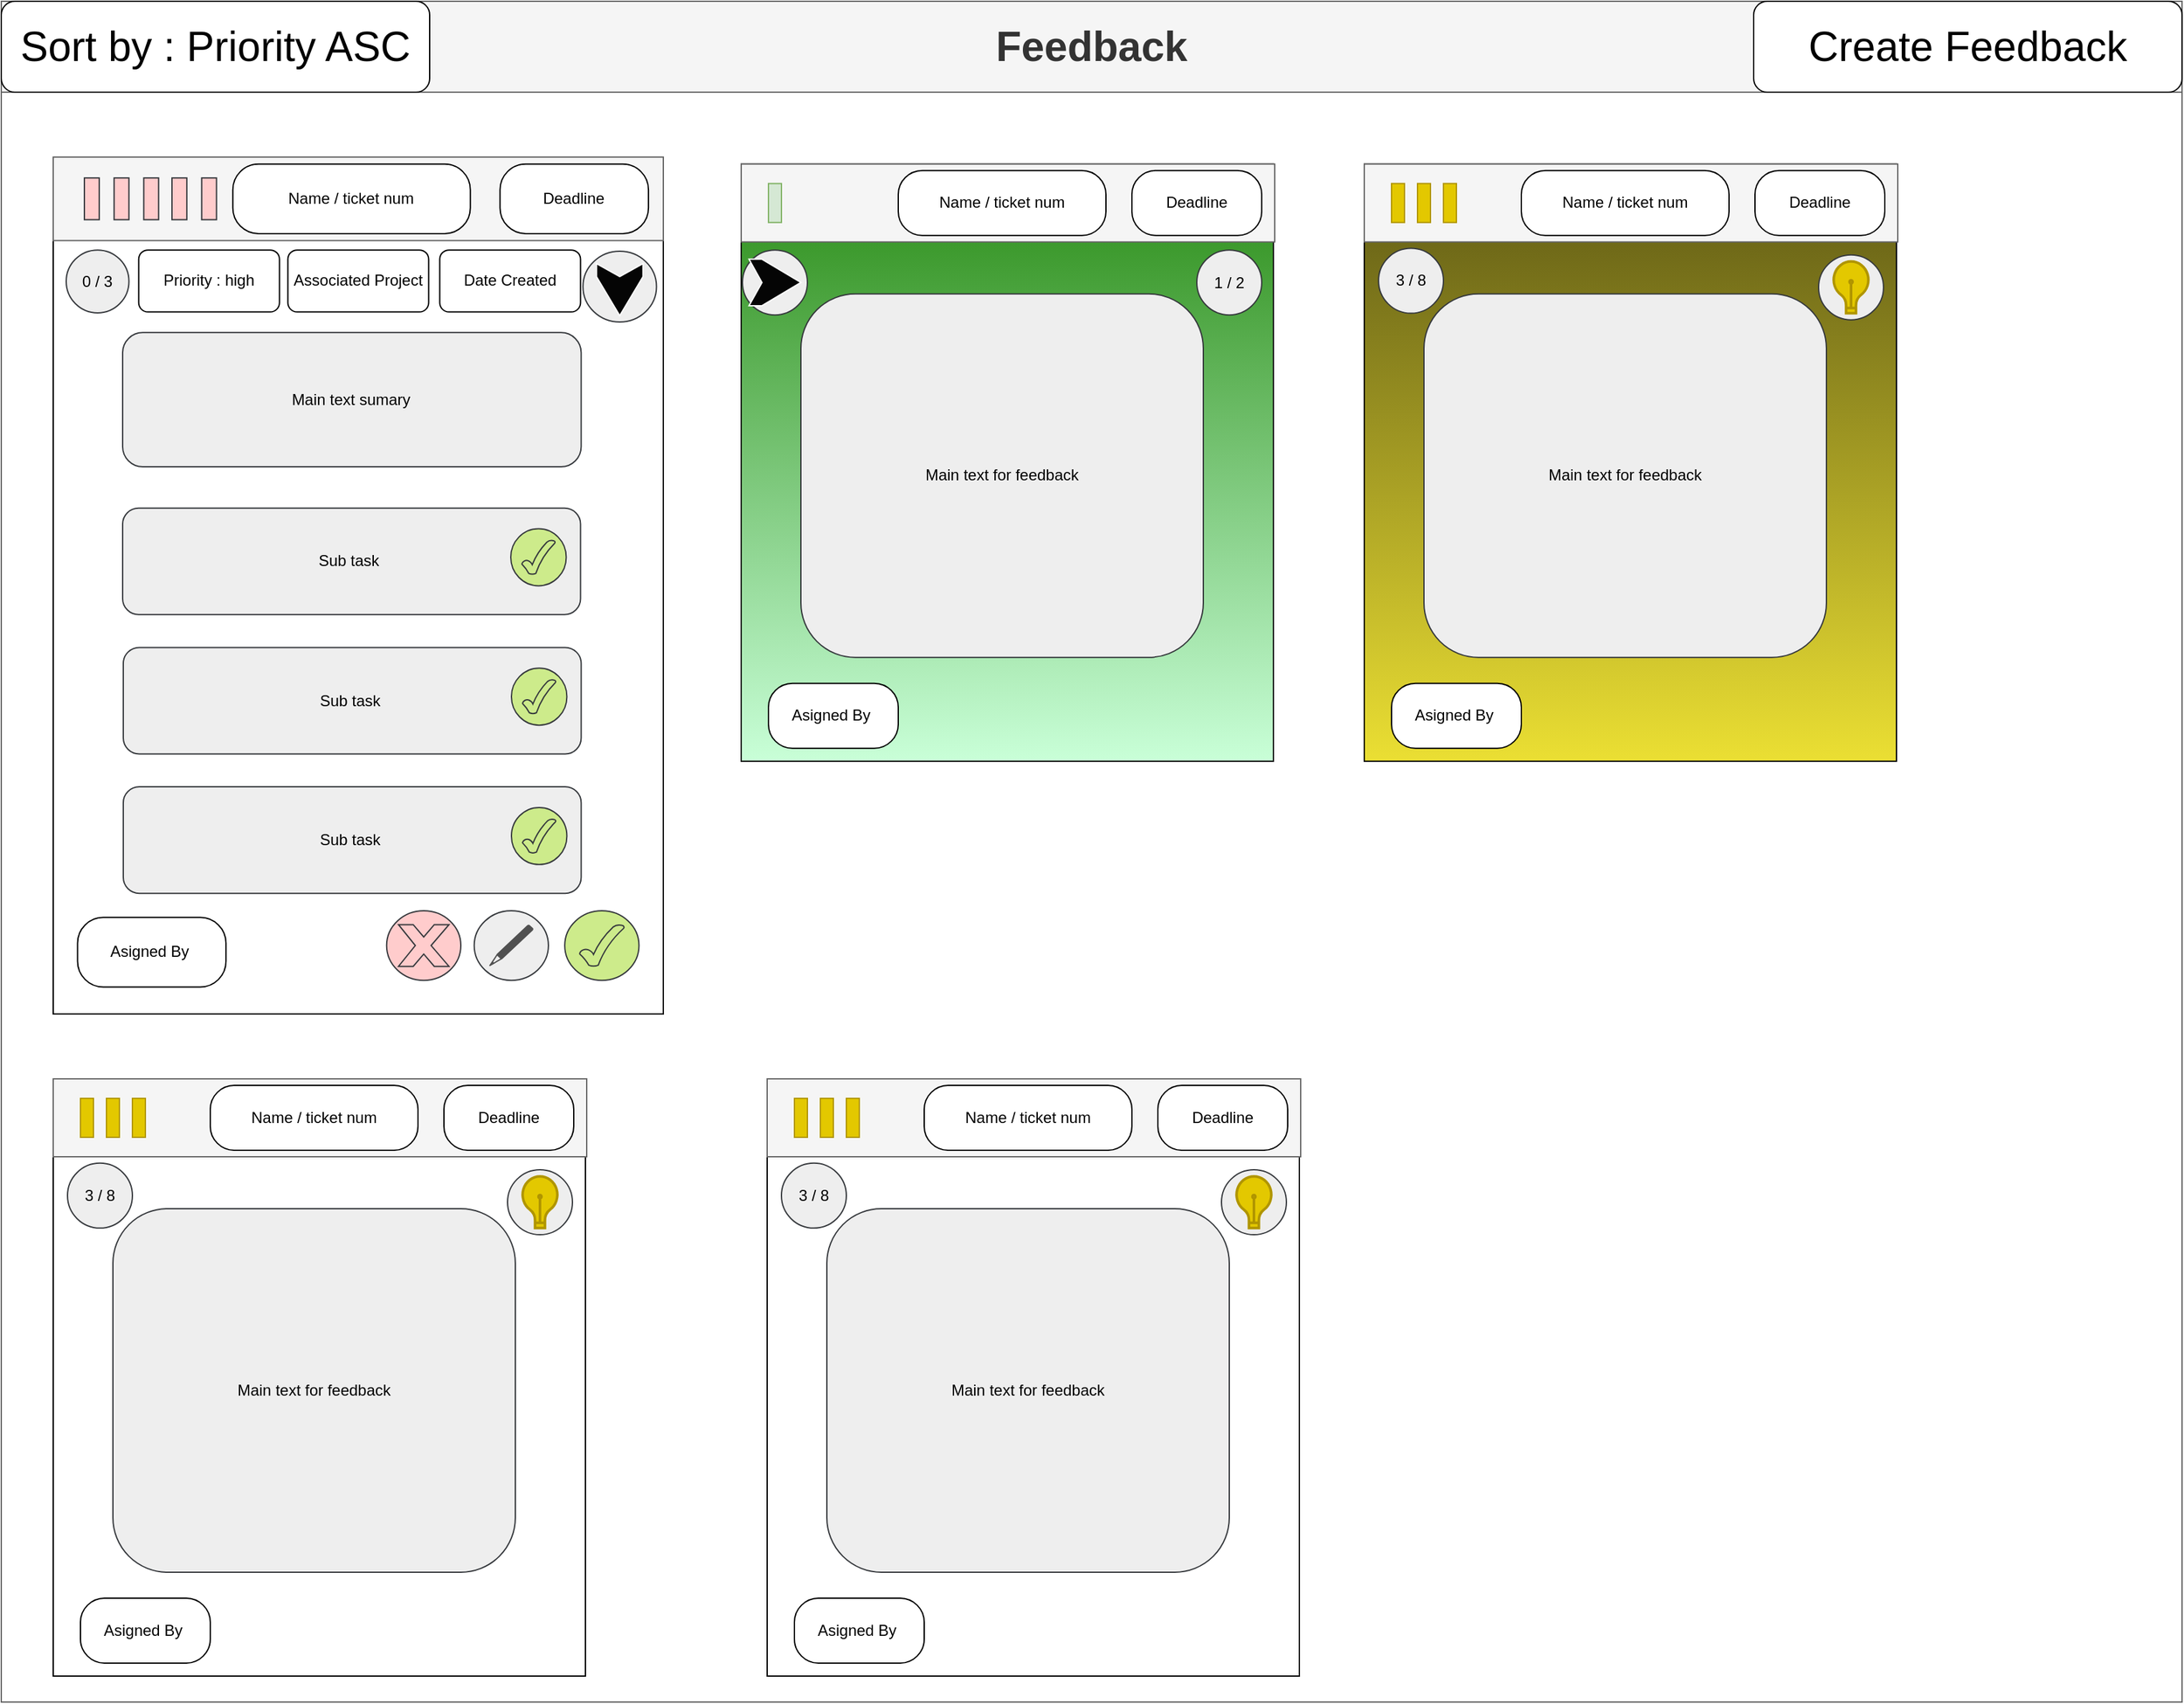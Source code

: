 <mxfile version="24.8.3">
  <diagram name="Page-1" id="L-ZdnTmgoRznbRy5enGN">
    <mxGraphModel dx="2264" dy="2387" grid="1" gridSize="10" guides="1" tooltips="1" connect="1" arrows="1" fold="1" page="1" pageScale="1" pageWidth="827" pageHeight="1169" math="0" shadow="0">
      <root>
        <mxCell id="0" />
        <mxCell id="1" parent="0" />
        <mxCell id="kckeOIbS6xCwTC5XOEoh-1" value="&lt;font style=&quot;font-size: 32px;&quot;&gt;Feedback&lt;/font&gt;" style="swimlane;whiteSpace=wrap;html=1;startSize=70;fillColor=#f5f5f5;fontColor=#333333;strokeColor=#666666;" vertex="1" parent="1">
          <mxGeometry x="20" y="-1080" width="1680" height="1310" as="geometry" />
        </mxCell>
        <mxCell id="kckeOIbS6xCwTC5XOEoh-2" value="" style="group" vertex="1" connectable="0" parent="kckeOIbS6xCwTC5XOEoh-1">
          <mxGeometry x="40" y="120" width="492.86" height="660" as="geometry" />
        </mxCell>
        <mxCell id="kckeOIbS6xCwTC5XOEoh-3" value="" style="rounded=0;whiteSpace=wrap;html=1;" vertex="1" parent="kckeOIbS6xCwTC5XOEoh-2">
          <mxGeometry width="470" height="660" as="geometry" />
        </mxCell>
        <mxCell id="kckeOIbS6xCwTC5XOEoh-4" value="" style="rounded=0;whiteSpace=wrap;html=1;fillColor=#f5f5f5;fontColor=#333333;strokeColor=#666666;" vertex="1" parent="kckeOIbS6xCwTC5XOEoh-2">
          <mxGeometry width="470" height="64.306" as="geometry" />
        </mxCell>
        <mxCell id="kckeOIbS6xCwTC5XOEoh-5" value="" style="rounded=0;whiteSpace=wrap;html=1;fillColor=#ffcccc;strokeColor=#36393d;" vertex="1" parent="kckeOIbS6xCwTC5XOEoh-2">
          <mxGeometry x="24.015" y="16.076" width="11.436" height="32.153" as="geometry" />
        </mxCell>
        <mxCell id="kckeOIbS6xCwTC5XOEoh-6" value="" style="rounded=0;whiteSpace=wrap;html=1;fillColor=#ffcccc;strokeColor=#36393d;" vertex="1" parent="kckeOIbS6xCwTC5XOEoh-2">
          <mxGeometry x="46.886" y="16.076" width="11.436" height="32.153" as="geometry" />
        </mxCell>
        <mxCell id="kckeOIbS6xCwTC5XOEoh-7" value="" style="rounded=0;whiteSpace=wrap;html=1;fillColor=#ffcccc;strokeColor=#36393d;" vertex="1" parent="kckeOIbS6xCwTC5XOEoh-2">
          <mxGeometry x="69.757" y="16.076" width="11.436" height="32.153" as="geometry" />
        </mxCell>
        <mxCell id="kckeOIbS6xCwTC5XOEoh-8" value="Deadline" style="rounded=1;whiteSpace=wrap;html=1;arcSize=37;" vertex="1" parent="kckeOIbS6xCwTC5XOEoh-2">
          <mxGeometry x="344.209" y="5.359" width="114.355" height="53.588" as="geometry" />
        </mxCell>
        <mxCell id="kckeOIbS6xCwTC5XOEoh-9" value="Name / ticket num" style="rounded=1;whiteSpace=wrap;html=1;arcSize=37;" vertex="1" parent="kckeOIbS6xCwTC5XOEoh-2">
          <mxGeometry x="138.37" y="5.359" width="182.968" height="53.588" as="geometry" />
        </mxCell>
        <mxCell id="kckeOIbS6xCwTC5XOEoh-10" value="" style="group" vertex="1" connectable="0" parent="kckeOIbS6xCwTC5XOEoh-2">
          <mxGeometry x="324.318" y="580.482" width="57.178" height="53.588" as="geometry" />
        </mxCell>
        <mxCell id="kckeOIbS6xCwTC5XOEoh-11" value="" style="ellipse;whiteSpace=wrap;html=1;fillColor=#eeeeee;strokeColor=#36393d;" vertex="1" parent="kckeOIbS6xCwTC5XOEoh-10">
          <mxGeometry width="57.178" height="53.588" as="geometry" />
        </mxCell>
        <mxCell id="kckeOIbS6xCwTC5XOEoh-12" value="" style="sketch=0;pointerEvents=1;shadow=0;dashed=0;html=1;strokeColor=none;fillColor=#505050;labelPosition=center;verticalLabelPosition=bottom;verticalAlign=top;outlineConnect=0;align=center;shape=mxgraph.office.concepts.writing_pencil;" vertex="1" parent="kckeOIbS6xCwTC5XOEoh-10">
          <mxGeometry x="11.436" y="10.718" width="34.307" height="32.153" as="geometry" />
        </mxCell>
        <mxCell id="kckeOIbS6xCwTC5XOEoh-13" value="" style="group" vertex="1" connectable="0" parent="kckeOIbS6xCwTC5XOEoh-2">
          <mxGeometry x="394.075" y="580.482" width="57.178" height="53.588" as="geometry" />
        </mxCell>
        <mxCell id="kckeOIbS6xCwTC5XOEoh-14" value="" style="ellipse;whiteSpace=wrap;html=1;fillColor=#cdeb8b;strokeColor=#36393d;" vertex="1" parent="kckeOIbS6xCwTC5XOEoh-13">
          <mxGeometry width="57.178" height="53.588" as="geometry" />
        </mxCell>
        <mxCell id="kckeOIbS6xCwTC5XOEoh-15" value="" style="verticalLabelPosition=bottom;verticalAlign=top;html=1;shape=mxgraph.basic.tick;fillColor=#cdeb8b;strokeColor=#36393d;" vertex="1" parent="kckeOIbS6xCwTC5XOEoh-13">
          <mxGeometry x="11.436" y="10.718" width="34.307" height="32.153" as="geometry" />
        </mxCell>
        <mxCell id="kckeOIbS6xCwTC5XOEoh-16" value="" style="rounded=0;whiteSpace=wrap;html=1;fillColor=#ffcccc;strokeColor=#36393d;" vertex="1" parent="kckeOIbS6xCwTC5XOEoh-2">
          <mxGeometry x="91.484" y="16.076" width="11.436" height="32.153" as="geometry" />
        </mxCell>
        <mxCell id="kckeOIbS6xCwTC5XOEoh-17" value="" style="rounded=0;whiteSpace=wrap;html=1;fillColor=#ffcccc;strokeColor=#36393d;" vertex="1" parent="kckeOIbS6xCwTC5XOEoh-2">
          <mxGeometry x="114.355" y="16.076" width="11.436" height="32.153" as="geometry" />
        </mxCell>
        <mxCell id="kckeOIbS6xCwTC5XOEoh-18" value="Asigned By&amp;nbsp;" style="rounded=1;whiteSpace=wrap;html=1;arcSize=37;" vertex="1" parent="kckeOIbS6xCwTC5XOEoh-2">
          <mxGeometry x="18.745" y="585.667" width="114.355" height="53.588" as="geometry" />
        </mxCell>
        <mxCell id="kckeOIbS6xCwTC5XOEoh-19" value="" style="ellipse;whiteSpace=wrap;html=1;fillColor=#ffcccc;strokeColor=#36393d;" vertex="1" parent="kckeOIbS6xCwTC5XOEoh-2">
          <mxGeometry x="256.848" y="580.482" width="57.178" height="53.588" as="geometry" />
        </mxCell>
        <mxCell id="kckeOIbS6xCwTC5XOEoh-20" value="" style="verticalLabelPosition=bottom;verticalAlign=top;html=1;shape=mxgraph.basic.x;fillColor=#ffcccc;strokeColor=#36393d;" vertex="1" parent="kckeOIbS6xCwTC5XOEoh-2">
          <mxGeometry x="265.997" y="591.2" width="38.881" height="32.153" as="geometry" />
        </mxCell>
        <mxCell id="kckeOIbS6xCwTC5XOEoh-21" value="0 / 3" style="ellipse;whiteSpace=wrap;html=1;fillColor=#eeeeee;strokeColor=#36393d;" vertex="1" parent="kckeOIbS6xCwTC5XOEoh-2">
          <mxGeometry x="10" y="71.57" width="48.33" height="48.43" as="geometry" />
        </mxCell>
        <mxCell id="kckeOIbS6xCwTC5XOEoh-22" value="Priority : high" style="rounded=1;whiteSpace=wrap;html=1;" vertex="1" parent="kckeOIbS6xCwTC5XOEoh-2">
          <mxGeometry x="65.845" y="71.566" width="108.462" height="47.711" as="geometry" />
        </mxCell>
        <mxCell id="kckeOIbS6xCwTC5XOEoh-23" value="Date Created" style="rounded=1;whiteSpace=wrap;html=1;" vertex="1" parent="kckeOIbS6xCwTC5XOEoh-2">
          <mxGeometry x="297.772" y="71.566" width="108.462" height="47.711" as="geometry" />
        </mxCell>
        <mxCell id="kckeOIbS6xCwTC5XOEoh-24" value="Associated Project" style="rounded=1;whiteSpace=wrap;html=1;" vertex="1" parent="kckeOIbS6xCwTC5XOEoh-2">
          <mxGeometry x="180.769" y="71.566" width="108.462" height="47.711" as="geometry" />
        </mxCell>
        <mxCell id="kckeOIbS6xCwTC5XOEoh-25" value="Main text sumary" style="rounded=1;whiteSpace=wrap;html=1;fillColor=#eeeeee;strokeColor=#36393d;" vertex="1" parent="kckeOIbS6xCwTC5XOEoh-2">
          <mxGeometry x="53.481" y="135.181" width="353.25" height="103.373" as="geometry" />
        </mxCell>
        <mxCell id="kckeOIbS6xCwTC5XOEoh-26" value="" style="group" vertex="1" connectable="0" parent="kckeOIbS6xCwTC5XOEoh-2">
          <mxGeometry x="53.481" y="270.361" width="352.753" height="82.025" as="geometry" />
        </mxCell>
        <mxCell id="kckeOIbS6xCwTC5XOEoh-27" value="Sub task&amp;nbsp;" style="rounded=1;whiteSpace=wrap;html=1;fillColor=#eeeeee;strokeColor=#36393d;" vertex="1" parent="kckeOIbS6xCwTC5XOEoh-26">
          <mxGeometry width="352.753" height="82.025" as="geometry" />
        </mxCell>
        <mxCell id="kckeOIbS6xCwTC5XOEoh-28" value="" style="group" vertex="1" connectable="0" parent="kckeOIbS6xCwTC5XOEoh-26">
          <mxGeometry x="299.019" y="15.904" width="42.716" height="43.95" as="geometry" />
        </mxCell>
        <mxCell id="kckeOIbS6xCwTC5XOEoh-29" value="" style="ellipse;whiteSpace=wrap;html=1;fillColor=#cdeb8b;strokeColor=#36393d;" vertex="1" parent="kckeOIbS6xCwTC5XOEoh-28">
          <mxGeometry width="42.716" height="43.95" as="geometry" />
        </mxCell>
        <mxCell id="kckeOIbS6xCwTC5XOEoh-30" value="" style="verticalLabelPosition=bottom;verticalAlign=top;html=1;shape=mxgraph.basic.tick;fillColor=#cdeb8b;strokeColor=#36393d;" vertex="1" parent="kckeOIbS6xCwTC5XOEoh-28">
          <mxGeometry x="8.543" y="8.79" width="25.629" height="26.37" as="geometry" />
        </mxCell>
        <mxCell id="kckeOIbS6xCwTC5XOEoh-31" value="" style="group" vertex="1" connectable="0" parent="kckeOIbS6xCwTC5XOEoh-2">
          <mxGeometry x="53.978" y="377.711" width="352.753" height="82.025" as="geometry" />
        </mxCell>
        <mxCell id="kckeOIbS6xCwTC5XOEoh-32" value="Sub task&amp;nbsp;" style="rounded=1;whiteSpace=wrap;html=1;fillColor=#eeeeee;strokeColor=#36393d;" vertex="1" parent="kckeOIbS6xCwTC5XOEoh-31">
          <mxGeometry width="352.753" height="82.025" as="geometry" />
        </mxCell>
        <mxCell id="kckeOIbS6xCwTC5XOEoh-33" value="" style="group" vertex="1" connectable="0" parent="kckeOIbS6xCwTC5XOEoh-31">
          <mxGeometry x="299.019" y="15.904" width="42.716" height="43.95" as="geometry" />
        </mxCell>
        <mxCell id="kckeOIbS6xCwTC5XOEoh-34" value="" style="ellipse;whiteSpace=wrap;html=1;fillColor=#cdeb8b;strokeColor=#36393d;" vertex="1" parent="kckeOIbS6xCwTC5XOEoh-33">
          <mxGeometry width="42.716" height="43.95" as="geometry" />
        </mxCell>
        <mxCell id="kckeOIbS6xCwTC5XOEoh-35" value="" style="verticalLabelPosition=bottom;verticalAlign=top;html=1;shape=mxgraph.basic.tick;fillColor=#cdeb8b;strokeColor=#36393d;" vertex="1" parent="kckeOIbS6xCwTC5XOEoh-33">
          <mxGeometry x="8.543" y="8.79" width="25.629" height="26.37" as="geometry" />
        </mxCell>
        <mxCell id="kckeOIbS6xCwTC5XOEoh-36" value="" style="group" vertex="1" connectable="0" parent="kckeOIbS6xCwTC5XOEoh-2">
          <mxGeometry x="53.978" y="485.06" width="352.753" height="82.025" as="geometry" />
        </mxCell>
        <mxCell id="kckeOIbS6xCwTC5XOEoh-37" value="Sub task&amp;nbsp;" style="rounded=1;whiteSpace=wrap;html=1;fillColor=#eeeeee;strokeColor=#36393d;" vertex="1" parent="kckeOIbS6xCwTC5XOEoh-36">
          <mxGeometry width="352.753" height="82.025" as="geometry" />
        </mxCell>
        <mxCell id="kckeOIbS6xCwTC5XOEoh-38" value="" style="group" vertex="1" connectable="0" parent="kckeOIbS6xCwTC5XOEoh-36">
          <mxGeometry x="299.019" y="15.904" width="42.716" height="43.95" as="geometry" />
        </mxCell>
        <mxCell id="kckeOIbS6xCwTC5XOEoh-39" value="" style="ellipse;whiteSpace=wrap;html=1;fillColor=#cdeb8b;strokeColor=#36393d;" vertex="1" parent="kckeOIbS6xCwTC5XOEoh-38">
          <mxGeometry width="42.716" height="43.95" as="geometry" />
        </mxCell>
        <mxCell id="kckeOIbS6xCwTC5XOEoh-40" value="" style="verticalLabelPosition=bottom;verticalAlign=top;html=1;shape=mxgraph.basic.tick;fillColor=#cdeb8b;strokeColor=#36393d;" vertex="1" parent="kckeOIbS6xCwTC5XOEoh-38">
          <mxGeometry x="8.543" y="8.79" width="25.629" height="26.37" as="geometry" />
        </mxCell>
        <mxCell id="kckeOIbS6xCwTC5XOEoh-41" value="" style="ellipse;whiteSpace=wrap;html=1;fillColor=#eeeeee;strokeColor=#36393d;" vertex="1" parent="kckeOIbS6xCwTC5XOEoh-2">
          <mxGeometry x="408.12" y="72.55" width="56.63" height="54.46" as="geometry" />
        </mxCell>
        <mxCell id="kckeOIbS6xCwTC5XOEoh-130" value="" style="html=1;shadow=0;dashed=0;align=center;verticalAlign=middle;shape=mxgraph.arrows2.arrow;dy=0;dx=30;notch=10;rotation=90;fillColor=#050505;strokeColor=#FFFFFF;" vertex="1" parent="kckeOIbS6xCwTC5XOEoh-2">
          <mxGeometry x="416.44" y="84.21" width="40" height="35.79" as="geometry" />
        </mxCell>
        <mxCell id="kckeOIbS6xCwTC5XOEoh-43" value="" style="group" vertex="1" connectable="0" parent="kckeOIbS6xCwTC5XOEoh-1">
          <mxGeometry x="570" y="125.36" width="411" height="460" as="geometry" />
        </mxCell>
        <mxCell id="kckeOIbS6xCwTC5XOEoh-44" value="" style="group" vertex="1" connectable="0" parent="kckeOIbS6xCwTC5XOEoh-43">
          <mxGeometry width="411" height="460" as="geometry" />
        </mxCell>
        <mxCell id="kckeOIbS6xCwTC5XOEoh-45" value="" style="rounded=0;whiteSpace=wrap;html=1;gradientColor=#C9FFD8;fillColor=#278A13;" vertex="1" parent="kckeOIbS6xCwTC5XOEoh-44">
          <mxGeometry width="410" height="460" as="geometry" />
        </mxCell>
        <mxCell id="kckeOIbS6xCwTC5XOEoh-46" value="" style="rounded=0;whiteSpace=wrap;html=1;fillColor=#f5f5f5;fontColor=#333333;strokeColor=#666666;" vertex="1" parent="kckeOIbS6xCwTC5XOEoh-44">
          <mxGeometry width="411" height="60" as="geometry" />
        </mxCell>
        <mxCell id="kckeOIbS6xCwTC5XOEoh-47" value="" style="rounded=0;whiteSpace=wrap;html=1;fillColor=#d5e8d4;strokeColor=#82b366;" vertex="1" parent="kckeOIbS6xCwTC5XOEoh-44">
          <mxGeometry x="21" y="15" width="10" height="30" as="geometry" />
        </mxCell>
        <mxCell id="kckeOIbS6xCwTC5XOEoh-50" value="Deadline" style="rounded=1;whiteSpace=wrap;html=1;arcSize=37;" vertex="1" parent="kckeOIbS6xCwTC5XOEoh-44">
          <mxGeometry x="301" y="5" width="100" height="50" as="geometry" />
        </mxCell>
        <mxCell id="kckeOIbS6xCwTC5XOEoh-51" value="Main text for feedback" style="rounded=1;whiteSpace=wrap;html=1;fillColor=#eeeeee;strokeColor=#36393d;" vertex="1" parent="kckeOIbS6xCwTC5XOEoh-44">
          <mxGeometry x="46" y="100" width="310" height="280" as="geometry" />
        </mxCell>
        <mxCell id="kckeOIbS6xCwTC5XOEoh-52" value="Name / ticket num" style="rounded=1;whiteSpace=wrap;html=1;arcSize=37;" vertex="1" parent="kckeOIbS6xCwTC5XOEoh-44">
          <mxGeometry x="121" y="5" width="160" height="50" as="geometry" />
        </mxCell>
        <mxCell id="kckeOIbS6xCwTC5XOEoh-61" value="Asigned By&amp;nbsp;" style="rounded=1;whiteSpace=wrap;html=1;arcSize=37;" vertex="1" parent="kckeOIbS6xCwTC5XOEoh-44">
          <mxGeometry x="21" y="400" width="100" height="50" as="geometry" />
        </mxCell>
        <mxCell id="kckeOIbS6xCwTC5XOEoh-66" value="" style="ellipse;whiteSpace=wrap;html=1;fillColor=#eeeeee;strokeColor=#36393d;" vertex="1" parent="kckeOIbS6xCwTC5XOEoh-44">
          <mxGeometry x="1" y="66.21" width="50" height="50" as="geometry" />
        </mxCell>
        <mxCell id="kckeOIbS6xCwTC5XOEoh-128" value="" style="html=1;shadow=0;dashed=0;align=center;verticalAlign=middle;shape=mxgraph.arrows2.arrow;dy=0;dx=30;notch=10;rotation=0;fillColor=#050505;strokeColor=#FFFFFF;" vertex="1" parent="kckeOIbS6xCwTC5XOEoh-44">
          <mxGeometry x="6" y="73.31" width="40" height="35.79" as="geometry" />
        </mxCell>
        <mxCell id="kckeOIbS6xCwTC5XOEoh-65" value="1 / 2" style="ellipse;whiteSpace=wrap;html=1;fillColor=#eeeeee;strokeColor=#36393d;" vertex="1" parent="kckeOIbS6xCwTC5XOEoh-44">
          <mxGeometry x="351" y="66.21" width="50" height="50" as="geometry" />
        </mxCell>
        <mxCell id="kckeOIbS6xCwTC5XOEoh-68" value="" style="group" vertex="1" connectable="0" parent="kckeOIbS6xCwTC5XOEoh-1">
          <mxGeometry x="1050" y="125.36" width="411" height="460" as="geometry" />
        </mxCell>
        <mxCell id="kckeOIbS6xCwTC5XOEoh-69" value="" style="group" vertex="1" connectable="0" parent="kckeOIbS6xCwTC5XOEoh-68">
          <mxGeometry width="411" height="460" as="geometry" />
        </mxCell>
        <mxCell id="kckeOIbS6xCwTC5XOEoh-70" value="" style="rounded=0;whiteSpace=wrap;html=1;gradientColor=#EBDF33;fillColor=#5C5714;" vertex="1" parent="kckeOIbS6xCwTC5XOEoh-69">
          <mxGeometry width="410" height="460" as="geometry" />
        </mxCell>
        <mxCell id="kckeOIbS6xCwTC5XOEoh-71" value="" style="rounded=0;whiteSpace=wrap;html=1;fillColor=#f5f5f5;fontColor=#333333;strokeColor=#666666;" vertex="1" parent="kckeOIbS6xCwTC5XOEoh-69">
          <mxGeometry width="411" height="60" as="geometry" />
        </mxCell>
        <mxCell id="kckeOIbS6xCwTC5XOEoh-72" value="" style="rounded=0;whiteSpace=wrap;html=1;fillColor=#e3c800;strokeColor=#B09500;fontColor=#000000;" vertex="1" parent="kckeOIbS6xCwTC5XOEoh-69">
          <mxGeometry x="21" y="15" width="10" height="30" as="geometry" />
        </mxCell>
        <mxCell id="kckeOIbS6xCwTC5XOEoh-73" value="" style="rounded=0;whiteSpace=wrap;html=1;fillColor=#e3c800;strokeColor=#B09500;fontColor=#000000;" vertex="1" parent="kckeOIbS6xCwTC5XOEoh-69">
          <mxGeometry x="41" y="15" width="10" height="30" as="geometry" />
        </mxCell>
        <mxCell id="kckeOIbS6xCwTC5XOEoh-74" value="" style="rounded=0;whiteSpace=wrap;html=1;fillColor=#e3c800;strokeColor=#B09500;fontColor=#000000;" vertex="1" parent="kckeOIbS6xCwTC5XOEoh-69">
          <mxGeometry x="61" y="15" width="10" height="30" as="geometry" />
        </mxCell>
        <mxCell id="kckeOIbS6xCwTC5XOEoh-75" value="Deadline" style="rounded=1;whiteSpace=wrap;html=1;arcSize=37;" vertex="1" parent="kckeOIbS6xCwTC5XOEoh-69">
          <mxGeometry x="301" y="5" width="100" height="50" as="geometry" />
        </mxCell>
        <mxCell id="kckeOIbS6xCwTC5XOEoh-76" value="Main text for feedback" style="rounded=1;whiteSpace=wrap;html=1;fillColor=#eeeeee;strokeColor=#36393d;" vertex="1" parent="kckeOIbS6xCwTC5XOEoh-69">
          <mxGeometry x="46" y="100" width="310" height="280" as="geometry" />
        </mxCell>
        <mxCell id="kckeOIbS6xCwTC5XOEoh-77" value="Name / ticket num" style="rounded=1;whiteSpace=wrap;html=1;arcSize=37;" vertex="1" parent="kckeOIbS6xCwTC5XOEoh-69">
          <mxGeometry x="121" y="5" width="160" height="50" as="geometry" />
        </mxCell>
        <mxCell id="kckeOIbS6xCwTC5XOEoh-86" value="Asigned By&amp;nbsp;" style="rounded=1;whiteSpace=wrap;html=1;arcSize=37;" vertex="1" parent="kckeOIbS6xCwTC5XOEoh-69">
          <mxGeometry x="21" y="400" width="100" height="50" as="geometry" />
        </mxCell>
        <mxCell id="kckeOIbS6xCwTC5XOEoh-89" value="" style="group" vertex="1" connectable="0" parent="kckeOIbS6xCwTC5XOEoh-69">
          <mxGeometry x="11" y="64.92" width="50" height="50" as="geometry" />
        </mxCell>
        <mxCell id="kckeOIbS6xCwTC5XOEoh-90" value="3 / 8" style="ellipse;whiteSpace=wrap;html=1;fillColor=#eeeeee;strokeColor=#36393d;" vertex="1" parent="kckeOIbS6xCwTC5XOEoh-89">
          <mxGeometry width="50" height="50" as="geometry" />
        </mxCell>
        <mxCell id="kckeOIbS6xCwTC5XOEoh-91" value="" style="ellipse;whiteSpace=wrap;html=1;fillColor=#eeeeee;strokeColor=#36393d;" vertex="1" parent="kckeOIbS6xCwTC5XOEoh-68">
          <mxGeometry x="350" y="70" width="50" height="50" as="geometry" />
        </mxCell>
        <mxCell id="kckeOIbS6xCwTC5XOEoh-92" value="" style="html=1;verticalLabelPosition=bottom;align=center;labelBackgroundColor=#ffffff;verticalAlign=top;strokeWidth=2;strokeColor=#B09500;shadow=0;dashed=0;shape=mxgraph.ios7.icons.lightbulb;fillColor=#e3c800;fontColor=#000000;" vertex="1" parent="kckeOIbS6xCwTC5XOEoh-68">
          <mxGeometry x="360.5" y="75.07" width="29" height="39.85" as="geometry" />
        </mxCell>
        <mxCell id="kckeOIbS6xCwTC5XOEoh-94" value="" style="group" vertex="1" connectable="0" parent="kckeOIbS6xCwTC5XOEoh-1">
          <mxGeometry x="40" y="830.0" width="411" height="460" as="geometry" />
        </mxCell>
        <mxCell id="kckeOIbS6xCwTC5XOEoh-95" value="" style="group" vertex="1" connectable="0" parent="kckeOIbS6xCwTC5XOEoh-94">
          <mxGeometry width="411" height="460" as="geometry" />
        </mxCell>
        <mxCell id="kckeOIbS6xCwTC5XOEoh-96" value="" style="rounded=0;whiteSpace=wrap;html=1;" vertex="1" parent="kckeOIbS6xCwTC5XOEoh-95">
          <mxGeometry width="410" height="460" as="geometry" />
        </mxCell>
        <mxCell id="kckeOIbS6xCwTC5XOEoh-97" value="" style="rounded=0;whiteSpace=wrap;html=1;fillColor=#f5f5f5;fontColor=#333333;strokeColor=#666666;" vertex="1" parent="kckeOIbS6xCwTC5XOEoh-95">
          <mxGeometry width="411" height="60" as="geometry" />
        </mxCell>
        <mxCell id="kckeOIbS6xCwTC5XOEoh-98" value="" style="rounded=0;whiteSpace=wrap;html=1;fillColor=#e3c800;strokeColor=#B09500;fontColor=#000000;" vertex="1" parent="kckeOIbS6xCwTC5XOEoh-95">
          <mxGeometry x="21" y="15" width="10" height="30" as="geometry" />
        </mxCell>
        <mxCell id="kckeOIbS6xCwTC5XOEoh-99" value="" style="rounded=0;whiteSpace=wrap;html=1;fillColor=#e3c800;strokeColor=#B09500;fontColor=#000000;" vertex="1" parent="kckeOIbS6xCwTC5XOEoh-95">
          <mxGeometry x="41" y="15" width="10" height="30" as="geometry" />
        </mxCell>
        <mxCell id="kckeOIbS6xCwTC5XOEoh-100" value="" style="rounded=0;whiteSpace=wrap;html=1;fillColor=#e3c800;strokeColor=#B09500;fontColor=#000000;" vertex="1" parent="kckeOIbS6xCwTC5XOEoh-95">
          <mxGeometry x="61" y="15" width="10" height="30" as="geometry" />
        </mxCell>
        <mxCell id="kckeOIbS6xCwTC5XOEoh-101" value="Deadline" style="rounded=1;whiteSpace=wrap;html=1;arcSize=37;" vertex="1" parent="kckeOIbS6xCwTC5XOEoh-95">
          <mxGeometry x="301" y="5" width="100" height="50" as="geometry" />
        </mxCell>
        <mxCell id="kckeOIbS6xCwTC5XOEoh-102" value="Main text for feedback" style="rounded=1;whiteSpace=wrap;html=1;fillColor=#eeeeee;strokeColor=#36393d;" vertex="1" parent="kckeOIbS6xCwTC5XOEoh-95">
          <mxGeometry x="46" y="100" width="310" height="280" as="geometry" />
        </mxCell>
        <mxCell id="kckeOIbS6xCwTC5XOEoh-103" value="Name / ticket num" style="rounded=1;whiteSpace=wrap;html=1;arcSize=37;" vertex="1" parent="kckeOIbS6xCwTC5XOEoh-95">
          <mxGeometry x="121" y="5" width="160" height="50" as="geometry" />
        </mxCell>
        <mxCell id="kckeOIbS6xCwTC5XOEoh-104" value="Asigned By&amp;nbsp;" style="rounded=1;whiteSpace=wrap;html=1;arcSize=37;" vertex="1" parent="kckeOIbS6xCwTC5XOEoh-95">
          <mxGeometry x="21" y="400" width="100" height="50" as="geometry" />
        </mxCell>
        <mxCell id="kckeOIbS6xCwTC5XOEoh-105" value="" style="group" vertex="1" connectable="0" parent="kckeOIbS6xCwTC5XOEoh-95">
          <mxGeometry x="11" y="64.92" width="50" height="50" as="geometry" />
        </mxCell>
        <mxCell id="kckeOIbS6xCwTC5XOEoh-106" value="3 / 8" style="ellipse;whiteSpace=wrap;html=1;fillColor=#eeeeee;strokeColor=#36393d;" vertex="1" parent="kckeOIbS6xCwTC5XOEoh-105">
          <mxGeometry width="50" height="50" as="geometry" />
        </mxCell>
        <mxCell id="kckeOIbS6xCwTC5XOEoh-107" value="" style="ellipse;whiteSpace=wrap;html=1;fillColor=#eeeeee;strokeColor=#36393d;" vertex="1" parent="kckeOIbS6xCwTC5XOEoh-94">
          <mxGeometry x="350" y="70" width="50" height="50" as="geometry" />
        </mxCell>
        <mxCell id="kckeOIbS6xCwTC5XOEoh-108" value="" style="html=1;verticalLabelPosition=bottom;align=center;labelBackgroundColor=#ffffff;verticalAlign=top;strokeWidth=2;strokeColor=#B09500;shadow=0;dashed=0;shape=mxgraph.ios7.icons.lightbulb;fillColor=#e3c800;fontColor=#000000;" vertex="1" parent="kckeOIbS6xCwTC5XOEoh-94">
          <mxGeometry x="360.5" y="75.07" width="29" height="39.85" as="geometry" />
        </mxCell>
        <mxCell id="kckeOIbS6xCwTC5XOEoh-109" value="" style="group" vertex="1" connectable="0" parent="kckeOIbS6xCwTC5XOEoh-1">
          <mxGeometry x="590" y="830.0" width="411" height="460" as="geometry" />
        </mxCell>
        <mxCell id="kckeOIbS6xCwTC5XOEoh-110" value="" style="group" vertex="1" connectable="0" parent="kckeOIbS6xCwTC5XOEoh-109">
          <mxGeometry width="411" height="460" as="geometry" />
        </mxCell>
        <mxCell id="kckeOIbS6xCwTC5XOEoh-111" value="" style="rounded=0;whiteSpace=wrap;html=1;" vertex="1" parent="kckeOIbS6xCwTC5XOEoh-110">
          <mxGeometry width="410" height="460" as="geometry" />
        </mxCell>
        <mxCell id="kckeOIbS6xCwTC5XOEoh-112" value="" style="rounded=0;whiteSpace=wrap;html=1;fillColor=#f5f5f5;fontColor=#333333;strokeColor=#666666;" vertex="1" parent="kckeOIbS6xCwTC5XOEoh-110">
          <mxGeometry width="411" height="60" as="geometry" />
        </mxCell>
        <mxCell id="kckeOIbS6xCwTC5XOEoh-113" value="" style="rounded=0;whiteSpace=wrap;html=1;fillColor=#e3c800;strokeColor=#B09500;fontColor=#000000;" vertex="1" parent="kckeOIbS6xCwTC5XOEoh-110">
          <mxGeometry x="21" y="15" width="10" height="30" as="geometry" />
        </mxCell>
        <mxCell id="kckeOIbS6xCwTC5XOEoh-114" value="" style="rounded=0;whiteSpace=wrap;html=1;fillColor=#e3c800;strokeColor=#B09500;fontColor=#000000;" vertex="1" parent="kckeOIbS6xCwTC5XOEoh-110">
          <mxGeometry x="41" y="15" width="10" height="30" as="geometry" />
        </mxCell>
        <mxCell id="kckeOIbS6xCwTC5XOEoh-115" value="" style="rounded=0;whiteSpace=wrap;html=1;fillColor=#e3c800;strokeColor=#B09500;fontColor=#000000;" vertex="1" parent="kckeOIbS6xCwTC5XOEoh-110">
          <mxGeometry x="61" y="15" width="10" height="30" as="geometry" />
        </mxCell>
        <mxCell id="kckeOIbS6xCwTC5XOEoh-116" value="Deadline" style="rounded=1;whiteSpace=wrap;html=1;arcSize=37;" vertex="1" parent="kckeOIbS6xCwTC5XOEoh-110">
          <mxGeometry x="301" y="5" width="100" height="50" as="geometry" />
        </mxCell>
        <mxCell id="kckeOIbS6xCwTC5XOEoh-117" value="Main text for feedback" style="rounded=1;whiteSpace=wrap;html=1;fillColor=#eeeeee;strokeColor=#36393d;" vertex="1" parent="kckeOIbS6xCwTC5XOEoh-110">
          <mxGeometry x="46" y="100" width="310" height="280" as="geometry" />
        </mxCell>
        <mxCell id="kckeOIbS6xCwTC5XOEoh-118" value="Name / ticket num" style="rounded=1;whiteSpace=wrap;html=1;arcSize=37;" vertex="1" parent="kckeOIbS6xCwTC5XOEoh-110">
          <mxGeometry x="121" y="5" width="160" height="50" as="geometry" />
        </mxCell>
        <mxCell id="kckeOIbS6xCwTC5XOEoh-119" value="Asigned By&amp;nbsp;" style="rounded=1;whiteSpace=wrap;html=1;arcSize=37;" vertex="1" parent="kckeOIbS6xCwTC5XOEoh-110">
          <mxGeometry x="21" y="400" width="100" height="50" as="geometry" />
        </mxCell>
        <mxCell id="kckeOIbS6xCwTC5XOEoh-120" value="" style="group" vertex="1" connectable="0" parent="kckeOIbS6xCwTC5XOEoh-110">
          <mxGeometry x="11" y="64.92" width="50" height="50" as="geometry" />
        </mxCell>
        <mxCell id="kckeOIbS6xCwTC5XOEoh-121" value="3 / 8" style="ellipse;whiteSpace=wrap;html=1;fillColor=#eeeeee;strokeColor=#36393d;" vertex="1" parent="kckeOIbS6xCwTC5XOEoh-120">
          <mxGeometry width="50" height="50" as="geometry" />
        </mxCell>
        <mxCell id="kckeOIbS6xCwTC5XOEoh-122" value="" style="ellipse;whiteSpace=wrap;html=1;fillColor=#eeeeee;strokeColor=#36393d;" vertex="1" parent="kckeOIbS6xCwTC5XOEoh-109">
          <mxGeometry x="350" y="70" width="50" height="50" as="geometry" />
        </mxCell>
        <mxCell id="kckeOIbS6xCwTC5XOEoh-123" value="" style="html=1;verticalLabelPosition=bottom;align=center;labelBackgroundColor=#ffffff;verticalAlign=top;strokeWidth=2;strokeColor=#B09500;shadow=0;dashed=0;shape=mxgraph.ios7.icons.lightbulb;fillColor=#e3c800;fontColor=#000000;" vertex="1" parent="kckeOIbS6xCwTC5XOEoh-109">
          <mxGeometry x="360.5" y="75.07" width="29" height="39.85" as="geometry" />
        </mxCell>
        <mxCell id="kckeOIbS6xCwTC5XOEoh-124" value="&lt;font style=&quot;font-size: 32px;&quot;&gt;Sort by : Priority ASC&lt;/font&gt;" style="rounded=1;whiteSpace=wrap;html=1;" vertex="1" parent="kckeOIbS6xCwTC5XOEoh-1">
          <mxGeometry width="330" height="70" as="geometry" />
        </mxCell>
        <mxCell id="kckeOIbS6xCwTC5XOEoh-134" value="&lt;span style=&quot;font-size: 32px;&quot;&gt;Create Feedback&lt;/span&gt;" style="rounded=1;whiteSpace=wrap;html=1;gradientDirection=north;" vertex="1" parent="kckeOIbS6xCwTC5XOEoh-1">
          <mxGeometry x="1350" width="330" height="70" as="geometry" />
        </mxCell>
      </root>
    </mxGraphModel>
  </diagram>
</mxfile>
